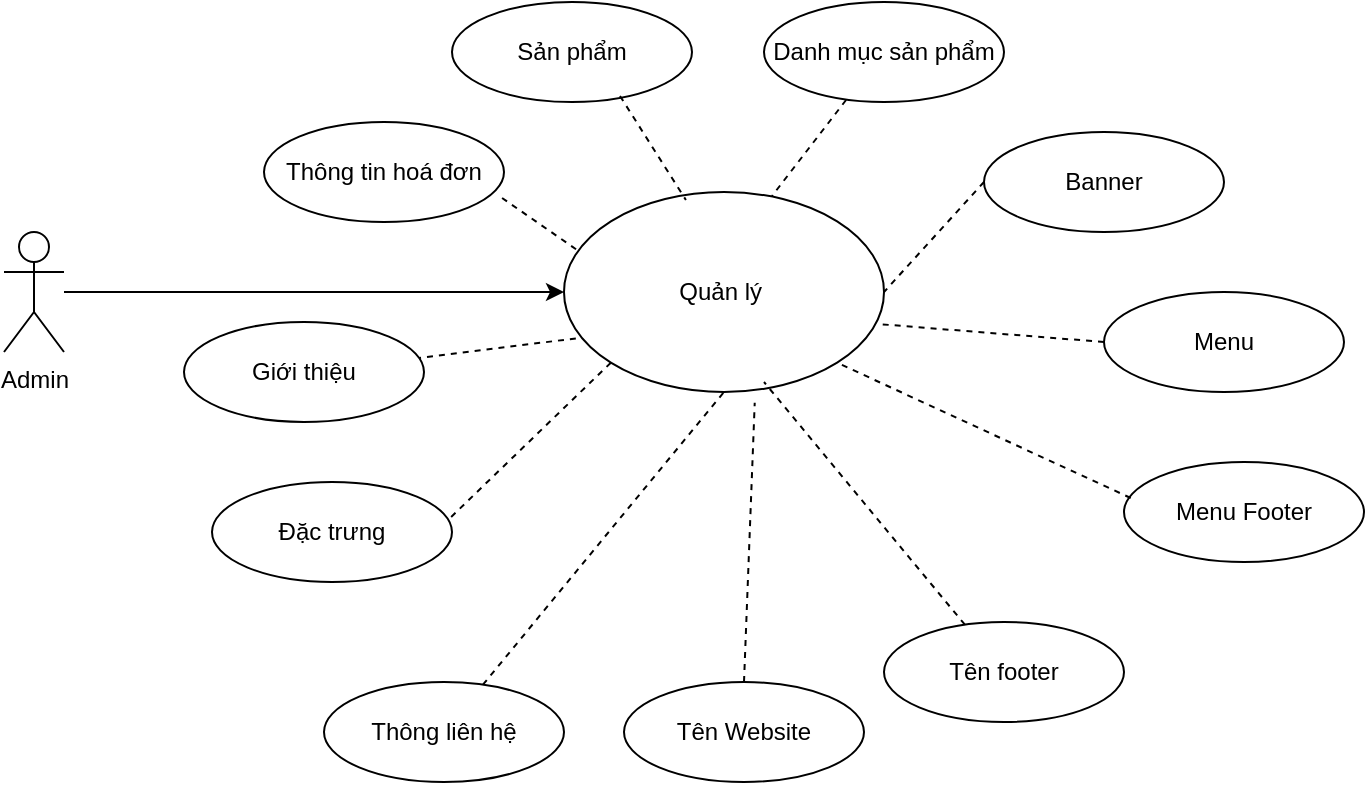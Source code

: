 <mxfile version="24.7.17">
  <diagram id="C5RBs43oDa-KdzZeNtuy" name="Page-1">
    <mxGraphModel dx="1863" dy="606" grid="1" gridSize="10" guides="1" tooltips="1" connect="1" arrows="1" fold="1" page="1" pageScale="1" pageWidth="827" pageHeight="1169" math="0" shadow="0">
      <root>
        <mxCell id="WIyWlLk6GJQsqaUBKTNV-0" />
        <mxCell id="WIyWlLk6GJQsqaUBKTNV-1" parent="WIyWlLk6GJQsqaUBKTNV-0" />
        <mxCell id="Q4sOaQklLkpfDrS4APR7-26" style="edgeStyle=orthogonalEdgeStyle;rounded=0;orthogonalLoop=1;jettySize=auto;html=1;entryX=0;entryY=0.5;entryDx=0;entryDy=0;" parent="WIyWlLk6GJQsqaUBKTNV-1" source="y5p5e7FOgnwsol_OTvTh-0" target="y5p5e7FOgnwsol_OTvTh-13" edge="1">
          <mxGeometry relative="1" as="geometry" />
        </mxCell>
        <mxCell id="y5p5e7FOgnwsol_OTvTh-0" value="Admin" style="shape=umlActor;verticalLabelPosition=bottom;verticalAlign=top;html=1;outlineConnect=0;" parent="WIyWlLk6GJQsqaUBKTNV-1" vertex="1">
          <mxGeometry x="-50" y="185" width="30" height="60" as="geometry" />
        </mxCell>
        <mxCell id="y5p5e7FOgnwsol_OTvTh-1" value="Sản phẩm" style="ellipse;whiteSpace=wrap;html=1;" parent="WIyWlLk6GJQsqaUBKTNV-1" vertex="1">
          <mxGeometry x="174" y="70" width="120" height="50" as="geometry" />
        </mxCell>
        <mxCell id="y5p5e7FOgnwsol_OTvTh-2" value="Đặc trưng" style="ellipse;whiteSpace=wrap;html=1;" parent="WIyWlLk6GJQsqaUBKTNV-1" vertex="1">
          <mxGeometry x="54" y="310" width="120" height="50" as="geometry" />
        </mxCell>
        <mxCell id="y5p5e7FOgnwsol_OTvTh-3" value="Thông tin hoá đơn" style="ellipse;whiteSpace=wrap;html=1;" parent="WIyWlLk6GJQsqaUBKTNV-1" vertex="1">
          <mxGeometry x="80" y="130" width="120" height="50" as="geometry" />
        </mxCell>
        <mxCell id="y5p5e7FOgnwsol_OTvTh-10" value="Danh mục sản phẩm" style="ellipse;whiteSpace=wrap;html=1;" parent="WIyWlLk6GJQsqaUBKTNV-1" vertex="1">
          <mxGeometry x="330" y="70" width="120" height="50" as="geometry" />
        </mxCell>
        <mxCell id="y5p5e7FOgnwsol_OTvTh-12" value="Thông liên hệ" style="ellipse;whiteSpace=wrap;html=1;" parent="WIyWlLk6GJQsqaUBKTNV-1" vertex="1">
          <mxGeometry x="110" y="410" width="120" height="50" as="geometry" />
        </mxCell>
        <mxCell id="y5p5e7FOgnwsol_OTvTh-13" value="Quản lý&amp;nbsp;" style="ellipse;whiteSpace=wrap;html=1;" parent="WIyWlLk6GJQsqaUBKTNV-1" vertex="1">
          <mxGeometry x="230" y="165" width="160" height="100" as="geometry" />
        </mxCell>
        <mxCell id="Q4sOaQklLkpfDrS4APR7-0" value="Banner" style="ellipse;whiteSpace=wrap;html=1;" parent="WIyWlLk6GJQsqaUBKTNV-1" vertex="1">
          <mxGeometry x="440" y="135" width="120" height="50" as="geometry" />
        </mxCell>
        <mxCell id="Q4sOaQklLkpfDrS4APR7-3" value="Tên footer" style="ellipse;whiteSpace=wrap;html=1;" parent="WIyWlLk6GJQsqaUBKTNV-1" vertex="1">
          <mxGeometry x="390" y="380" width="120" height="50" as="geometry" />
        </mxCell>
        <mxCell id="Q4sOaQklLkpfDrS4APR7-16" value="" style="endArrow=none;dashed=1;html=1;rounded=0;entryX=0.5;entryY=1;entryDx=0;entryDy=0;" parent="WIyWlLk6GJQsqaUBKTNV-1" source="y5p5e7FOgnwsol_OTvTh-12" target="y5p5e7FOgnwsol_OTvTh-13" edge="1">
          <mxGeometry width="50" height="50" relative="1" as="geometry">
            <mxPoint x="390" y="260" as="sourcePoint" />
            <mxPoint x="440" y="210" as="targetPoint" />
          </mxGeometry>
        </mxCell>
        <mxCell id="Q4sOaQklLkpfDrS4APR7-17" value="" style="endArrow=none;dashed=1;html=1;rounded=0;entryX=1;entryY=0.5;entryDx=0;entryDy=0;exitX=0;exitY=0.5;exitDx=0;exitDy=0;" parent="WIyWlLk6GJQsqaUBKTNV-1" source="Q4sOaQklLkpfDrS4APR7-0" target="y5p5e7FOgnwsol_OTvTh-13" edge="1">
          <mxGeometry width="50" height="50" relative="1" as="geometry">
            <mxPoint x="322" y="347" as="sourcePoint" />
            <mxPoint x="320" y="275" as="targetPoint" />
          </mxGeometry>
        </mxCell>
        <mxCell id="Q4sOaQklLkpfDrS4APR7-19" value="" style="endArrow=none;dashed=1;html=1;rounded=0;entryX=0.65;entryY=0.02;entryDx=0;entryDy=0;exitX=0.342;exitY=0.98;exitDx=0;exitDy=0;entryPerimeter=0;exitPerimeter=0;" parent="WIyWlLk6GJQsqaUBKTNV-1" source="y5p5e7FOgnwsol_OTvTh-10" target="y5p5e7FOgnwsol_OTvTh-13" edge="1">
          <mxGeometry width="50" height="50" relative="1" as="geometry">
            <mxPoint x="342" y="367" as="sourcePoint" />
            <mxPoint x="340" y="295" as="targetPoint" />
          </mxGeometry>
        </mxCell>
        <mxCell id="Q4sOaQklLkpfDrS4APR7-20" value="" style="endArrow=none;dashed=1;html=1;rounded=0;entryX=0.381;entryY=0.04;entryDx=0;entryDy=0;exitX=0.7;exitY=0.94;exitDx=0;exitDy=0;entryPerimeter=0;exitPerimeter=0;" parent="WIyWlLk6GJQsqaUBKTNV-1" source="y5p5e7FOgnwsol_OTvTh-1" target="y5p5e7FOgnwsol_OTvTh-13" edge="1">
          <mxGeometry width="50" height="50" relative="1" as="geometry">
            <mxPoint x="352" y="377" as="sourcePoint" />
            <mxPoint x="350" y="305" as="targetPoint" />
          </mxGeometry>
        </mxCell>
        <mxCell id="Q4sOaQklLkpfDrS4APR7-21" value="" style="endArrow=none;dashed=1;html=1;rounded=0;entryX=0.05;entryY=0.3;entryDx=0;entryDy=0;exitX=0.992;exitY=0.76;exitDx=0;exitDy=0;entryPerimeter=0;exitPerimeter=0;" parent="WIyWlLk6GJQsqaUBKTNV-1" source="y5p5e7FOgnwsol_OTvTh-3" target="y5p5e7FOgnwsol_OTvTh-13" edge="1">
          <mxGeometry width="50" height="50" relative="1" as="geometry">
            <mxPoint x="362" y="387" as="sourcePoint" />
            <mxPoint x="360" y="315" as="targetPoint" />
          </mxGeometry>
        </mxCell>
        <mxCell id="Q4sOaQklLkpfDrS4APR7-22" value="" style="endArrow=none;dashed=1;html=1;rounded=0;entryX=0.992;entryY=0.36;entryDx=0;entryDy=0;exitX=0;exitY=1;exitDx=0;exitDy=0;entryPerimeter=0;" parent="WIyWlLk6GJQsqaUBKTNV-1" source="y5p5e7FOgnwsol_OTvTh-13" target="y5p5e7FOgnwsol_OTvTh-2" edge="1">
          <mxGeometry width="50" height="50" relative="1" as="geometry">
            <mxPoint x="372" y="397" as="sourcePoint" />
            <mxPoint x="370" y="325" as="targetPoint" />
          </mxGeometry>
        </mxCell>
        <mxCell id="6jv_wTgtdW9Bguz4XcWG-1" value="Menu Footer" style="ellipse;whiteSpace=wrap;html=1;" parent="WIyWlLk6GJQsqaUBKTNV-1" vertex="1">
          <mxGeometry x="510" y="300" width="120" height="50" as="geometry" />
        </mxCell>
        <mxCell id="6jv_wTgtdW9Bguz4XcWG-3" value="" style="endArrow=none;dashed=1;html=1;rounded=0;entryX=0.625;entryY=0.95;entryDx=0;entryDy=0;entryPerimeter=0;" parent="WIyWlLk6GJQsqaUBKTNV-1" source="Q4sOaQklLkpfDrS4APR7-3" target="y5p5e7FOgnwsol_OTvTh-13" edge="1">
          <mxGeometry width="50" height="50" relative="1" as="geometry">
            <mxPoint x="288" y="417" as="sourcePoint" />
            <mxPoint x="330" y="285" as="targetPoint" />
          </mxGeometry>
        </mxCell>
        <mxCell id="6jv_wTgtdW9Bguz4XcWG-4" value="" style="endArrow=none;dashed=1;html=1;rounded=0;entryX=1;entryY=1;entryDx=0;entryDy=0;exitX=0.028;exitY=0.36;exitDx=0;exitDy=0;exitPerimeter=0;" parent="WIyWlLk6GJQsqaUBKTNV-1" source="6jv_wTgtdW9Bguz4XcWG-1" target="y5p5e7FOgnwsol_OTvTh-13" edge="1">
          <mxGeometry width="50" height="50" relative="1" as="geometry">
            <mxPoint x="500" y="220" as="sourcePoint" />
            <mxPoint x="384" y="259" as="targetPoint" />
          </mxGeometry>
        </mxCell>
        <mxCell id="6jv_wTgtdW9Bguz4XcWG-5" value="Tên Website" style="ellipse;whiteSpace=wrap;html=1;" parent="WIyWlLk6GJQsqaUBKTNV-1" vertex="1">
          <mxGeometry x="260" y="410" width="120" height="50" as="geometry" />
        </mxCell>
        <mxCell id="6jv_wTgtdW9Bguz4XcWG-6" value="" style="endArrow=none;dashed=1;html=1;rounded=0;entryX=0.596;entryY=1.054;entryDx=0;entryDy=0;entryPerimeter=0;exitX=0.5;exitY=0;exitDx=0;exitDy=0;" parent="WIyWlLk6GJQsqaUBKTNV-1" source="6jv_wTgtdW9Bguz4XcWG-5" target="y5p5e7FOgnwsol_OTvTh-13" edge="1">
          <mxGeometry width="50" height="50" relative="1" as="geometry">
            <mxPoint x="168" y="471" as="sourcePoint" />
            <mxPoint x="320" y="275" as="targetPoint" />
          </mxGeometry>
        </mxCell>
        <mxCell id="6jv_wTgtdW9Bguz4XcWG-7" value="Menu" style="ellipse;whiteSpace=wrap;html=1;" parent="WIyWlLk6GJQsqaUBKTNV-1" vertex="1">
          <mxGeometry x="500" y="215" width="120" height="50" as="geometry" />
        </mxCell>
        <mxCell id="6jv_wTgtdW9Bguz4XcWG-8" value="" style="endArrow=none;dashed=1;html=1;rounded=0;entryX=0.996;entryY=0.662;entryDx=0;entryDy=0;exitX=0;exitY=0.5;exitDx=0;exitDy=0;entryPerimeter=0;" parent="WIyWlLk6GJQsqaUBKTNV-1" source="6jv_wTgtdW9Bguz4XcWG-7" target="y5p5e7FOgnwsol_OTvTh-13" edge="1">
          <mxGeometry width="50" height="50" relative="1" as="geometry">
            <mxPoint x="500" y="220" as="sourcePoint" />
            <mxPoint x="400" y="225" as="targetPoint" />
          </mxGeometry>
        </mxCell>
        <mxCell id="8oG7d2UO3fliNqijnM96-0" value="Giới thiệu" style="ellipse;whiteSpace=wrap;html=1;" parent="WIyWlLk6GJQsqaUBKTNV-1" vertex="1">
          <mxGeometry x="40" y="230" width="120" height="50" as="geometry" />
        </mxCell>
        <mxCell id="8oG7d2UO3fliNqijnM96-2" value="" style="endArrow=none;dashed=1;html=1;rounded=0;exitX=0.037;exitY=0.732;exitDx=0;exitDy=0;exitPerimeter=0;" parent="WIyWlLk6GJQsqaUBKTNV-1" source="y5p5e7FOgnwsol_OTvTh-13" target="8oG7d2UO3fliNqijnM96-0" edge="1">
          <mxGeometry width="50" height="50" relative="1" as="geometry">
            <mxPoint x="287" y="270" as="sourcePoint" />
            <mxPoint x="165" y="393" as="targetPoint" />
          </mxGeometry>
        </mxCell>
      </root>
    </mxGraphModel>
  </diagram>
</mxfile>
